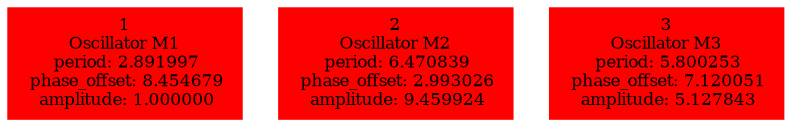  digraph g{ forcelabels=true;
1 [label=<1<BR />Oscillator M1<BR /> period: 2.891997<BR /> phase_offset: 8.454679<BR /> amplitude: 1.000000>, shape=box,color=red,style=filled,fontsize=8];2 [label=<2<BR />Oscillator M2<BR /> period: 6.470839<BR /> phase_offset: 2.993026<BR /> amplitude: 9.459924>, shape=box,color=red,style=filled,fontsize=8];3 [label=<3<BR />Oscillator M3<BR /> period: 5.800253<BR /> phase_offset: 7.120051<BR /> amplitude: 5.127843>, shape=box,color=red,style=filled,fontsize=8]; }
